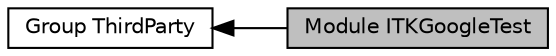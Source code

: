 digraph "Module ITKGoogleTest"
{
  edge [fontname="Helvetica",fontsize="10",labelfontname="Helvetica",labelfontsize="10"];
  node [fontname="Helvetica",fontsize="10",shape=box];
  rankdir=LR;
  Node2 [label="Group ThirdParty",height=0.2,width=0.4,color="black", fillcolor="white", style="filled",URL="$group__Group-ThirdParty.html",tooltip=" "];
  Node1 [label="Module ITKGoogleTest",height=0.2,width=0.4,color="black", fillcolor="grey75", style="filled", fontcolor="black",tooltip=" "];
  Node2->Node1 [shape=plaintext, dir="back", style="solid"];
}
